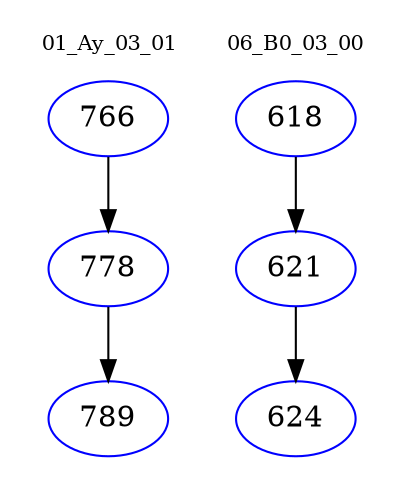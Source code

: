 digraph{
subgraph cluster_0 {
color = white
label = "01_Ay_03_01";
fontsize=10;
T0_766 [label="766", color="blue"]
T0_766 -> T0_778 [color="black"]
T0_778 [label="778", color="blue"]
T0_778 -> T0_789 [color="black"]
T0_789 [label="789", color="blue"]
}
subgraph cluster_1 {
color = white
label = "06_B0_03_00";
fontsize=10;
T1_618 [label="618", color="blue"]
T1_618 -> T1_621 [color="black"]
T1_621 [label="621", color="blue"]
T1_621 -> T1_624 [color="black"]
T1_624 [label="624", color="blue"]
}
}
